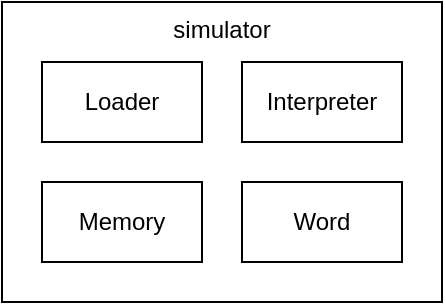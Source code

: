 <mxfile version="21.6.1" type="device">
  <diagram name="Page-1" id="JvXCb1n84xLckFWvC2jM">
    <mxGraphModel dx="574" dy="335" grid="1" gridSize="10" guides="1" tooltips="1" connect="1" arrows="1" fold="1" page="1" pageScale="1" pageWidth="850" pageHeight="1100" math="0" shadow="0">
      <root>
        <mxCell id="0" />
        <mxCell id="1" parent="0" />
        <mxCell id="b2LvhLf8W0UMQWT1jgeq-1" value="simulator" style="rounded=0;whiteSpace=wrap;html=1;verticalAlign=top;" vertex="1" parent="1">
          <mxGeometry x="480" y="240" width="220" height="150" as="geometry" />
        </mxCell>
        <mxCell id="r2Iv9I-ec3lTBK6Y12Fj-1" value="Loader" style="rounded=0;whiteSpace=wrap;html=1;" parent="1" vertex="1">
          <mxGeometry x="500" y="270" width="80" height="40" as="geometry" />
        </mxCell>
        <mxCell id="r2Iv9I-ec3lTBK6Y12Fj-2" value="Interpreter" style="rounded=0;whiteSpace=wrap;html=1;" parent="1" vertex="1">
          <mxGeometry x="600" y="270" width="80" height="40" as="geometry" />
        </mxCell>
        <mxCell id="r2Iv9I-ec3lTBK6Y12Fj-3" value="Memory" style="rounded=0;whiteSpace=wrap;html=1;" parent="1" vertex="1">
          <mxGeometry x="500" y="330" width="80" height="40" as="geometry" />
        </mxCell>
        <mxCell id="b2LvhLf8W0UMQWT1jgeq-2" value="Word" style="rounded=0;whiteSpace=wrap;html=1;" vertex="1" parent="1">
          <mxGeometry x="600" y="330" width="80" height="40" as="geometry" />
        </mxCell>
      </root>
    </mxGraphModel>
  </diagram>
</mxfile>

